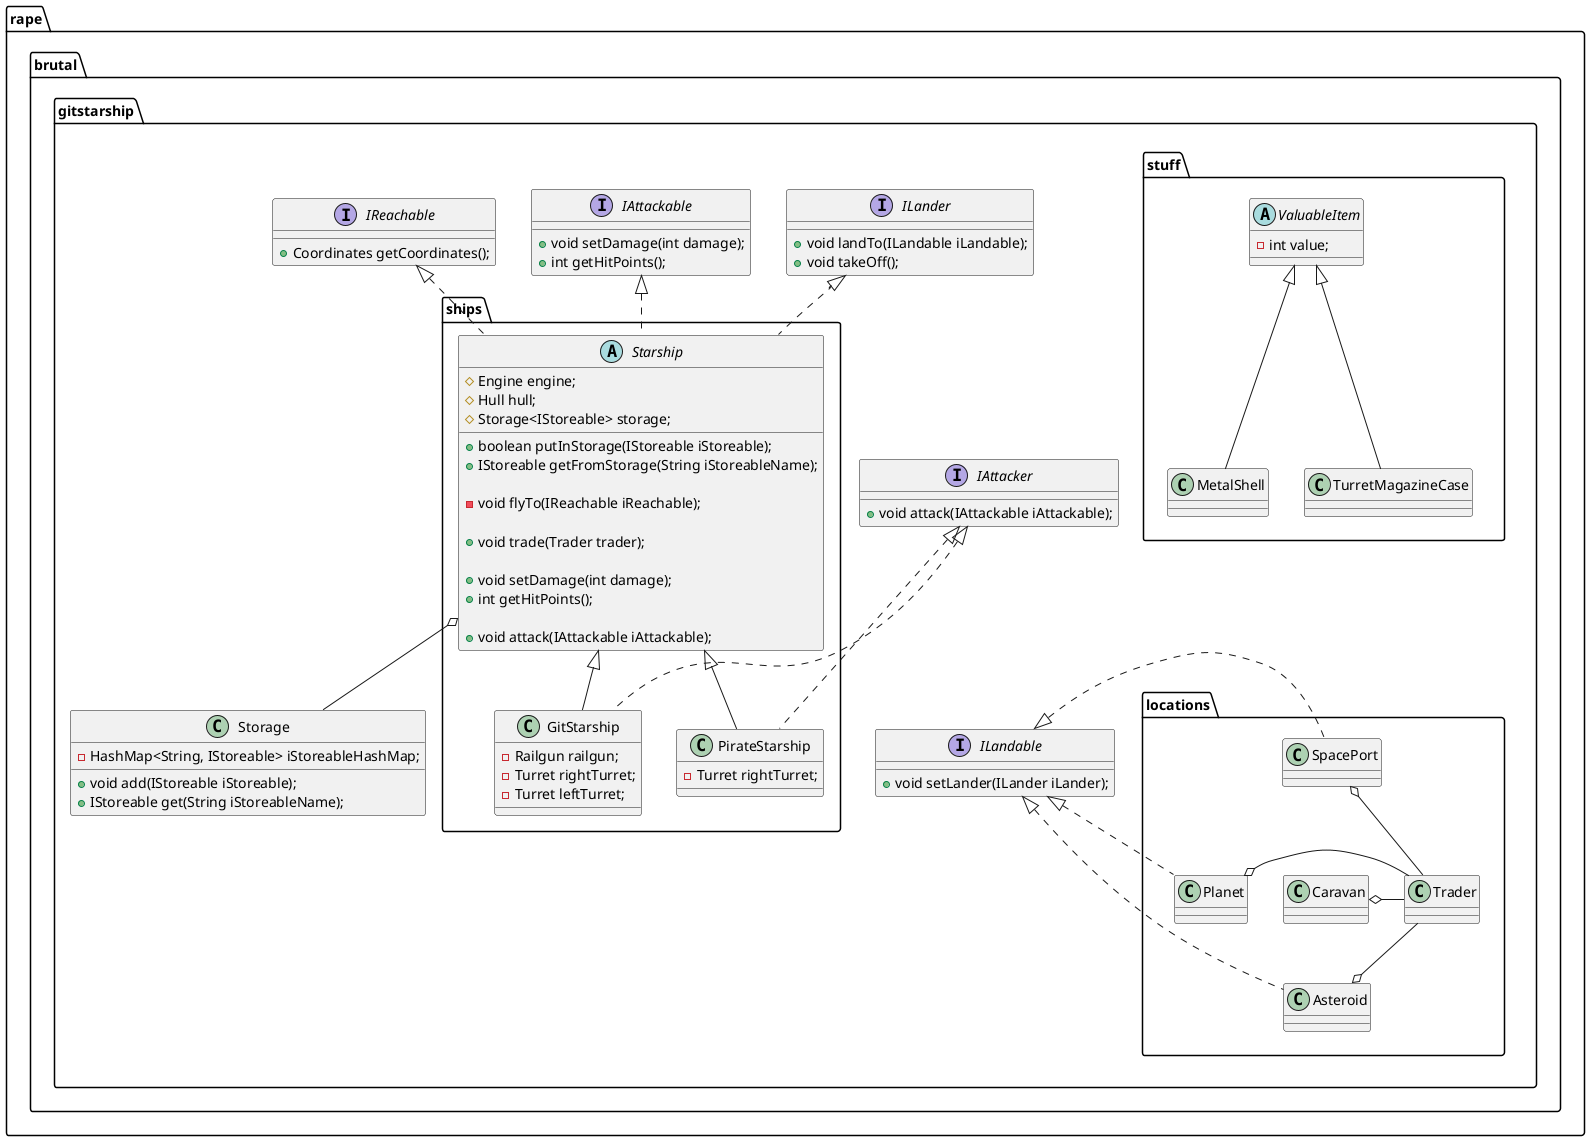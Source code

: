 @startuml

package rape.brutal.gitstarship {

    package ships {

        Starship <|-- GitStarship
        Starship <|-- PirateStarship

        abstract class Starship {
            #Engine engine;
            #Hull hull;
            #Storage<IStoreable> storage;

            +boolean putInStorage(IStoreable iStoreable);
            +IStoreable getFromStorage(String iStoreableName);

            -void flyTo(IReachable iReachable);

            +void trade(Trader trader);

            +void setDamage(int damage);
            +int getHitPoints();

            +void attack(IAttackable iAttackable);
        }

        class GitStarship {
            -Railgun railgun;
            -Turret rightTurret;
            -Turret leftTurret;
        }

        class PirateStarship {
            -Turret rightTurret;
        }

    }

    package stuff {

        ValuableItem <|-- TurretMagazineCase
        ValuableItem <|-- MetalShell

        class TurretMagazineCase {

        }

        class MetalShell {

        }

        abstract class ValuableItem {
            -int value;
        }

    }

    stuff <-[hidden]-- locations

    package locations {

        Trader -o Planet
        SpacePort o-- Trader
        Trader --o Asteroid
        Caravan o- Trader

        class Planet {

        }

        class SpacePort {

        }

        class Asteroid {

        }

        class Caravan {

        }

        class Trader {

        }

    }

    IAttackable <|.. Starship

    IAttacker <|.. GitStarship
    IAttacker <|.. PirateStarship

    IReachable <|.. Starship

    ILander <|.. Starship
    ILandable <|.. Planet
    ILandable <|. SpacePort
    ILandable <|... Asteroid

    Starship o-- Storage

    interface IAttackable {
        +void setDamage(int damage);
        +int getHitPoints();
    }

    interface IAttacker {
        +void attack(IAttackable iAttackable);
    }

    interface IReachable {
        +Coordinates getCoordinates();
    }

    interface ILandable {
        +void setLander(ILander iLander);
    }

    interface ILander {
        +void landTo(ILandable iLandable);
        +void takeOff();
    }

    class Storage {
        -HashMap<String, IStoreable> iStoreableHashMap;

        +void add(IStoreable iStoreable);
        +IStoreable get(String iStoreableName);
    }

}

@enduml